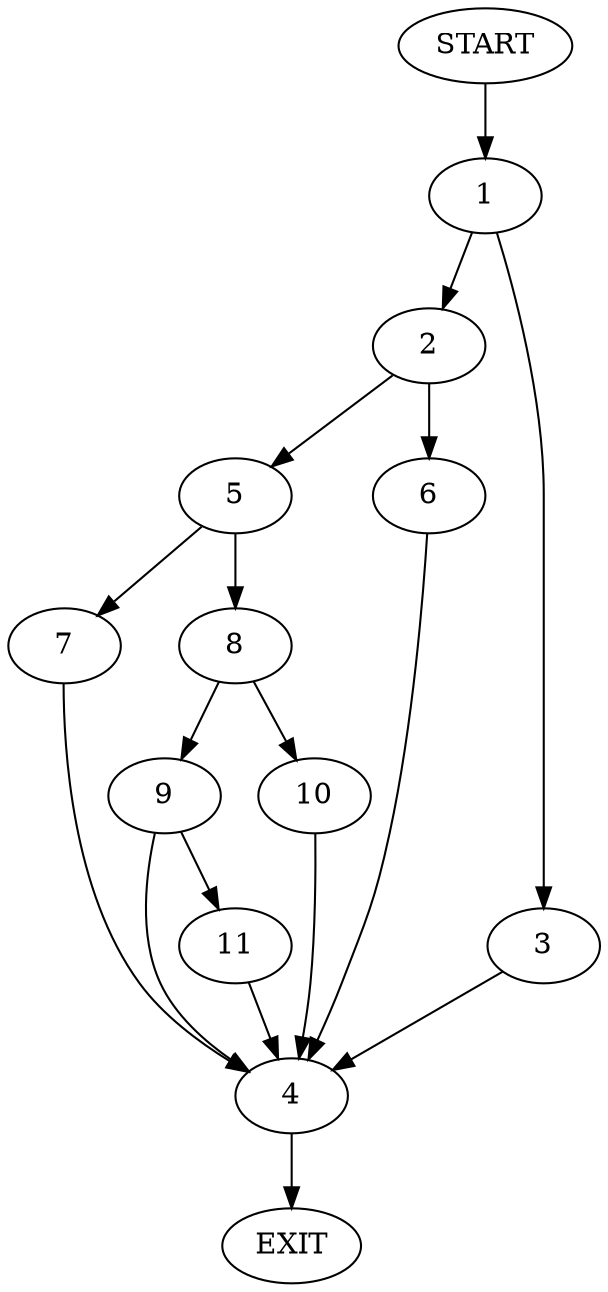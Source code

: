 digraph {
0 [label="START"]
12 [label="EXIT"]
0 -> 1
1 -> 2
1 -> 3
3 -> 4
2 -> 5
2 -> 6
4 -> 12
5 -> 7
5 -> 8
6 -> 4
7 -> 4
8 -> 9
8 -> 10
10 -> 4
9 -> 11
9 -> 4
11 -> 4
}
